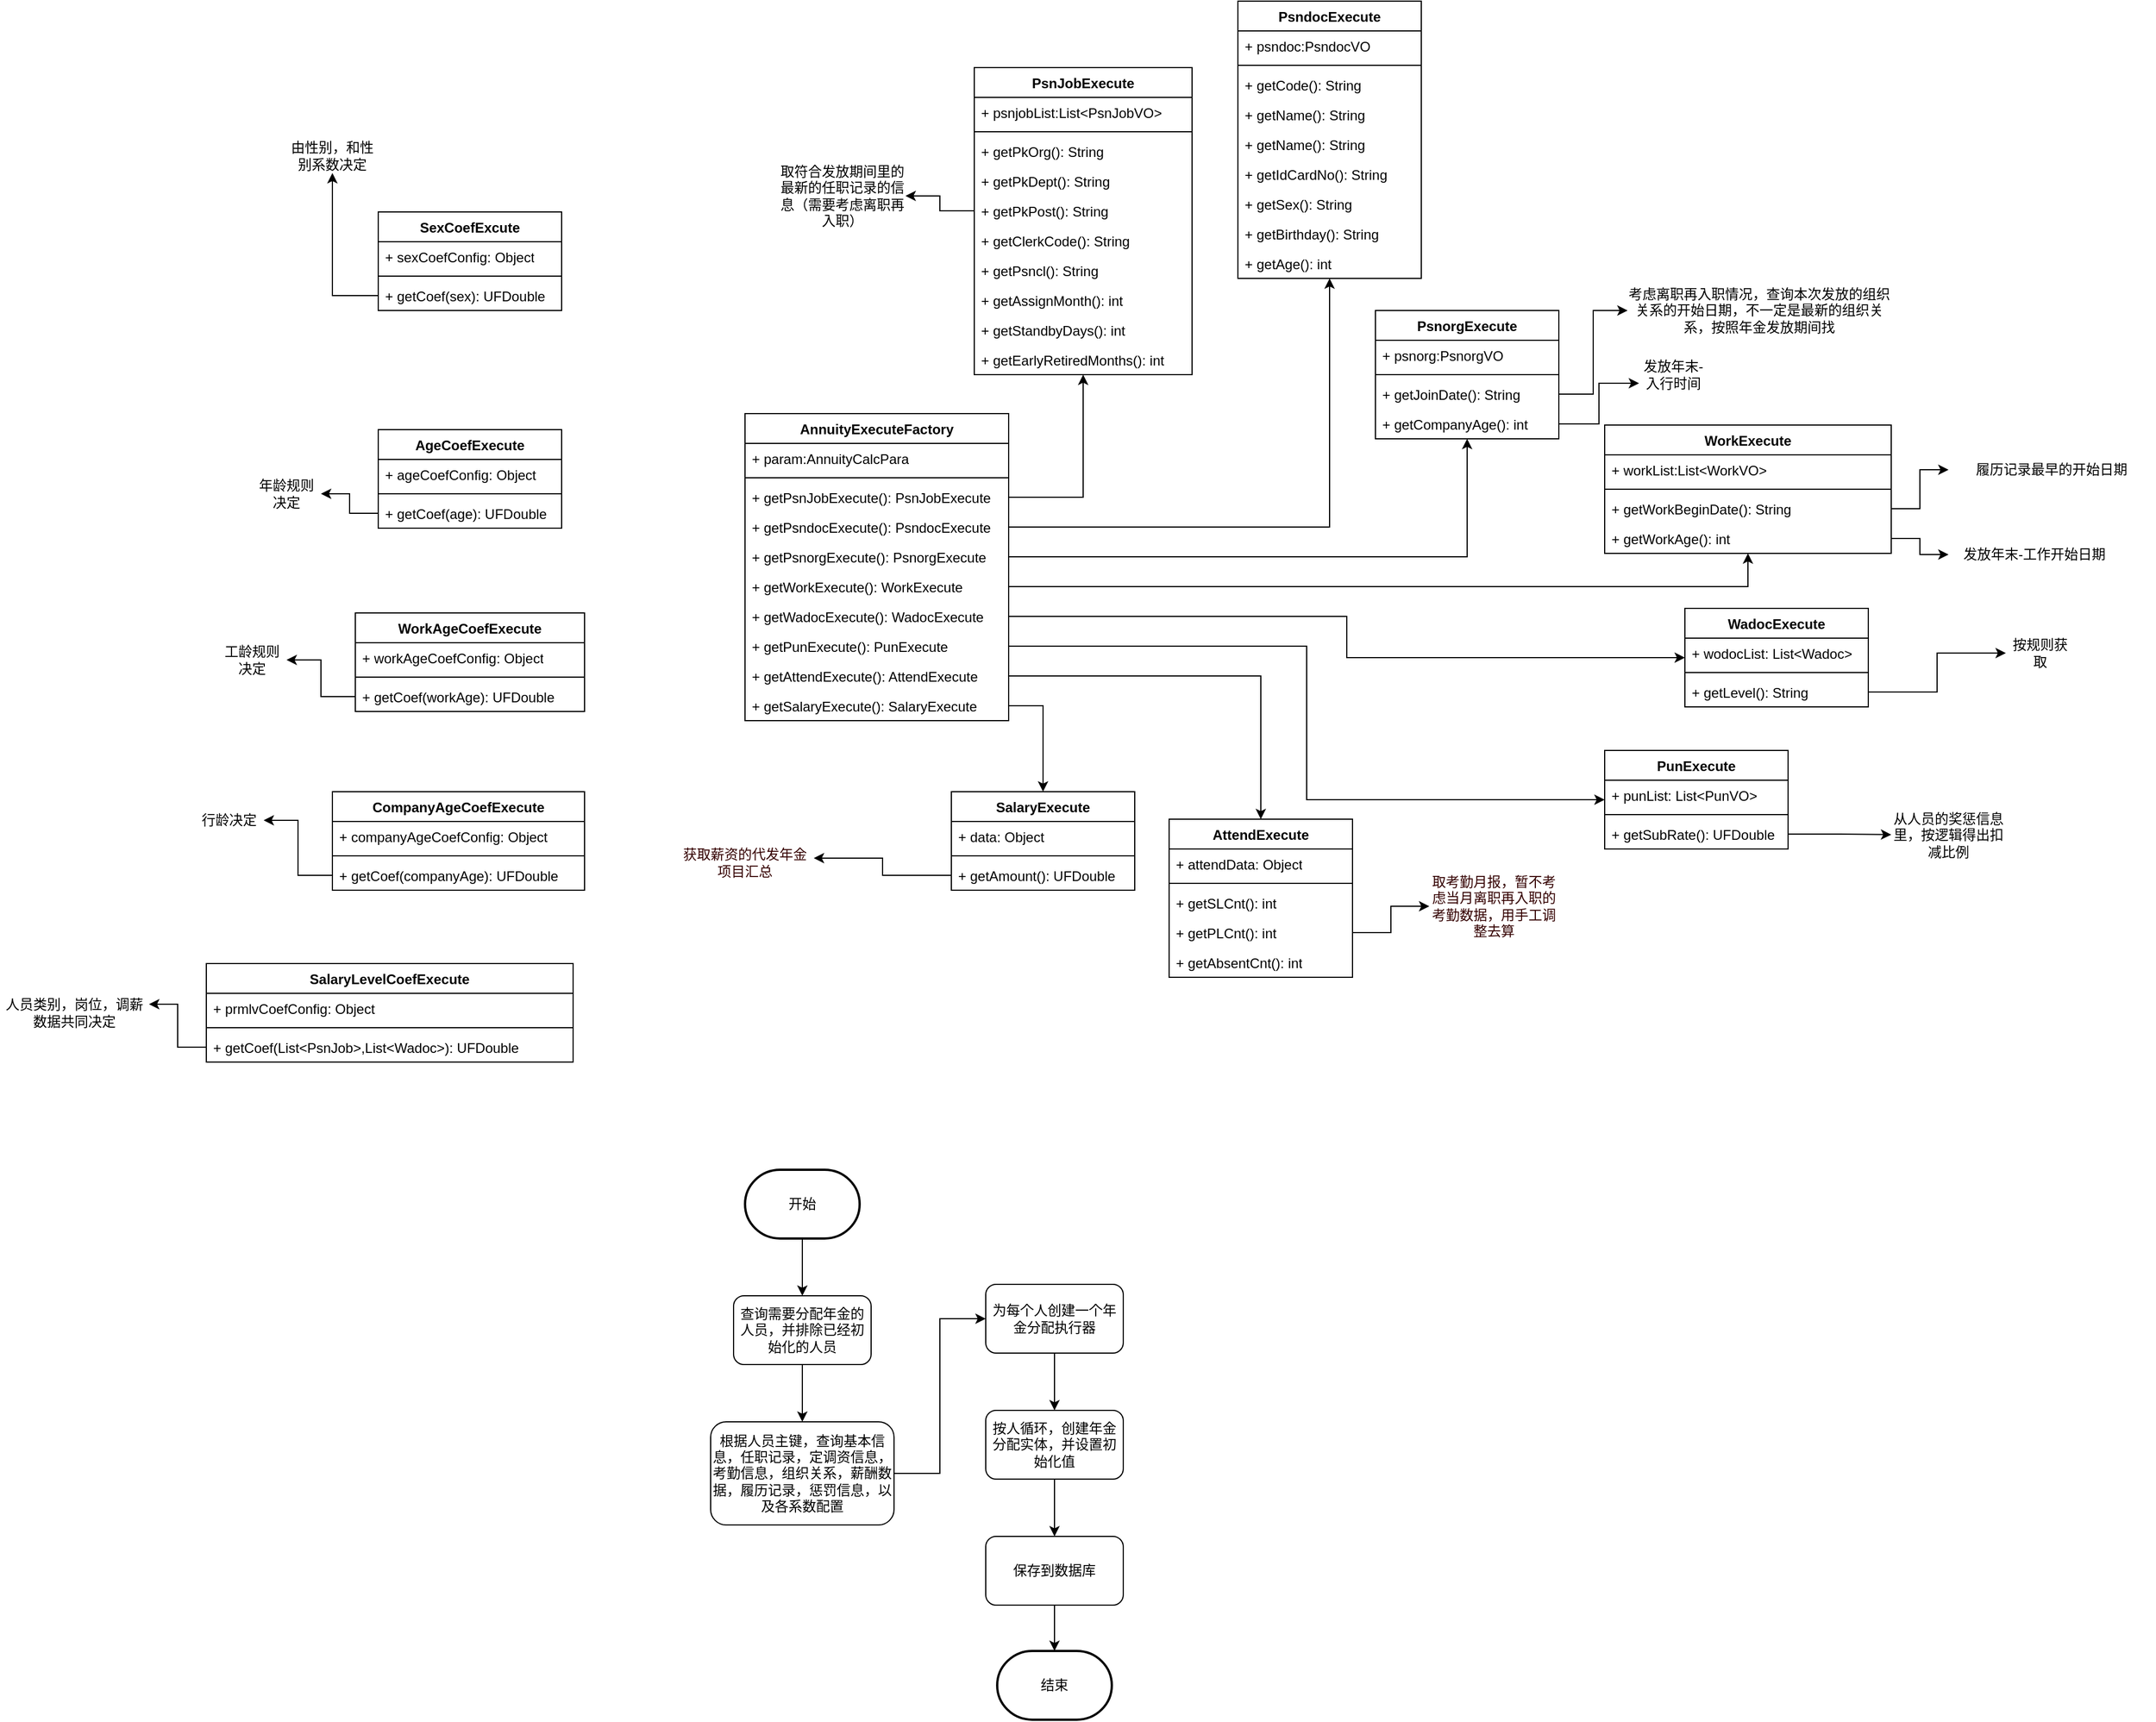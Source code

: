 <mxfile version="22.1.2" type="github">
  <diagram name="第 1 页" id="dCYtBuNzk-9CIT-Hvorw">
    <mxGraphModel dx="1835" dy="1858" grid="1" gridSize="10" guides="1" tooltips="1" connect="1" arrows="1" fold="1" page="1" pageScale="1" pageWidth="827" pageHeight="1169" math="0" shadow="0">
      <root>
        <mxCell id="0" />
        <mxCell id="1" parent="0" />
        <mxCell id="_85iQQ4SlLkRLPU1Ouhg-1" value="AnnuityExecuteFactory" style="swimlane;fontStyle=1;align=center;verticalAlign=top;childLayout=stackLayout;horizontal=1;startSize=26;horizontalStack=0;resizeParent=1;resizeParentMax=0;resizeLast=0;collapsible=1;marginBottom=0;whiteSpace=wrap;html=1;" parent="1" vertex="1">
          <mxGeometry x="60" y="-210" width="230" height="268" as="geometry" />
        </mxCell>
        <mxCell id="_85iQQ4SlLkRLPU1Ouhg-2" value="+ param:AnnuityCalcPara" style="text;strokeColor=none;fillColor=none;align=left;verticalAlign=top;spacingLeft=4;spacingRight=4;overflow=hidden;rotatable=0;points=[[0,0.5],[1,0.5]];portConstraint=eastwest;whiteSpace=wrap;html=1;" parent="_85iQQ4SlLkRLPU1Ouhg-1" vertex="1">
          <mxGeometry y="26" width="230" height="26" as="geometry" />
        </mxCell>
        <mxCell id="_85iQQ4SlLkRLPU1Ouhg-3" value="" style="line;strokeWidth=1;fillColor=none;align=left;verticalAlign=middle;spacingTop=-1;spacingLeft=3;spacingRight=3;rotatable=0;labelPosition=right;points=[];portConstraint=eastwest;strokeColor=inherit;" parent="_85iQQ4SlLkRLPU1Ouhg-1" vertex="1">
          <mxGeometry y="52" width="230" height="8" as="geometry" />
        </mxCell>
        <mxCell id="_85iQQ4SlLkRLPU1Ouhg-4" value="+ getPsnJobExecute(): PsnJobExecute" style="text;strokeColor=none;fillColor=none;align=left;verticalAlign=top;spacingLeft=4;spacingRight=4;overflow=hidden;rotatable=0;points=[[0,0.5],[1,0.5]];portConstraint=eastwest;whiteSpace=wrap;html=1;" parent="_85iQQ4SlLkRLPU1Ouhg-1" vertex="1">
          <mxGeometry y="60" width="230" height="26" as="geometry" />
        </mxCell>
        <mxCell id="_85iQQ4SlLkRLPU1Ouhg-55" value="+ getPsndocExecute(): PsndocExecute" style="text;strokeColor=none;fillColor=none;align=left;verticalAlign=top;spacingLeft=4;spacingRight=4;overflow=hidden;rotatable=0;points=[[0,0.5],[1,0.5]];portConstraint=eastwest;whiteSpace=wrap;html=1;" parent="_85iQQ4SlLkRLPU1Ouhg-1" vertex="1">
          <mxGeometry y="86" width="230" height="26" as="geometry" />
        </mxCell>
        <mxCell id="_85iQQ4SlLkRLPU1Ouhg-56" value="+ getPsnorgExecute(): PsnorgExecute" style="text;strokeColor=none;fillColor=none;align=left;verticalAlign=top;spacingLeft=4;spacingRight=4;overflow=hidden;rotatable=0;points=[[0,0.5],[1,0.5]];portConstraint=eastwest;whiteSpace=wrap;html=1;" parent="_85iQQ4SlLkRLPU1Ouhg-1" vertex="1">
          <mxGeometry y="112" width="230" height="26" as="geometry" />
        </mxCell>
        <mxCell id="_85iQQ4SlLkRLPU1Ouhg-57" value="+ getWorkExecute(): WorkExecute" style="text;strokeColor=none;fillColor=none;align=left;verticalAlign=top;spacingLeft=4;spacingRight=4;overflow=hidden;rotatable=0;points=[[0,0.5],[1,0.5]];portConstraint=eastwest;whiteSpace=wrap;html=1;" parent="_85iQQ4SlLkRLPU1Ouhg-1" vertex="1">
          <mxGeometry y="138" width="230" height="26" as="geometry" />
        </mxCell>
        <mxCell id="_85iQQ4SlLkRLPU1Ouhg-58" value="+ getWadocExecute(): WadocExecute" style="text;strokeColor=none;fillColor=none;align=left;verticalAlign=top;spacingLeft=4;spacingRight=4;overflow=hidden;rotatable=0;points=[[0,0.5],[1,0.5]];portConstraint=eastwest;whiteSpace=wrap;html=1;" parent="_85iQQ4SlLkRLPU1Ouhg-1" vertex="1">
          <mxGeometry y="164" width="230" height="26" as="geometry" />
        </mxCell>
        <mxCell id="_85iQQ4SlLkRLPU1Ouhg-59" value="+ getPunExecute(): PunExecute" style="text;strokeColor=none;fillColor=none;align=left;verticalAlign=top;spacingLeft=4;spacingRight=4;overflow=hidden;rotatable=0;points=[[0,0.5],[1,0.5]];portConstraint=eastwest;whiteSpace=wrap;html=1;" parent="_85iQQ4SlLkRLPU1Ouhg-1" vertex="1">
          <mxGeometry y="190" width="230" height="26" as="geometry" />
        </mxCell>
        <mxCell id="_85iQQ4SlLkRLPU1Ouhg-60" value="+ getAttendExecute(): AttendExecute" style="text;strokeColor=none;fillColor=none;align=left;verticalAlign=top;spacingLeft=4;spacingRight=4;overflow=hidden;rotatable=0;points=[[0,0.5],[1,0.5]];portConstraint=eastwest;whiteSpace=wrap;html=1;" parent="_85iQQ4SlLkRLPU1Ouhg-1" vertex="1">
          <mxGeometry y="216" width="230" height="26" as="geometry" />
        </mxCell>
        <mxCell id="_85iQQ4SlLkRLPU1Ouhg-61" value="+ getSalaryExecute(): SalaryExecute" style="text;strokeColor=none;fillColor=none;align=left;verticalAlign=top;spacingLeft=4;spacingRight=4;overflow=hidden;rotatable=0;points=[[0,0.5],[1,0.5]];portConstraint=eastwest;whiteSpace=wrap;html=1;" parent="_85iQQ4SlLkRLPU1Ouhg-1" vertex="1">
          <mxGeometry y="242" width="230" height="26" as="geometry" />
        </mxCell>
        <mxCell id="_85iQQ4SlLkRLPU1Ouhg-5" value="PsnJobExecute" style="swimlane;fontStyle=1;align=center;verticalAlign=top;childLayout=stackLayout;horizontal=1;startSize=26;horizontalStack=0;resizeParent=1;resizeParentMax=0;resizeLast=0;collapsible=1;marginBottom=0;whiteSpace=wrap;html=1;" parent="1" vertex="1">
          <mxGeometry x="260" y="-512" width="190" height="268" as="geometry" />
        </mxCell>
        <mxCell id="_85iQQ4SlLkRLPU1Ouhg-6" value="+ psnjobList:List&amp;lt;PsnJobVO&amp;gt;" style="text;strokeColor=none;fillColor=none;align=left;verticalAlign=top;spacingLeft=4;spacingRight=4;overflow=hidden;rotatable=0;points=[[0,0.5],[1,0.5]];portConstraint=eastwest;whiteSpace=wrap;html=1;" parent="_85iQQ4SlLkRLPU1Ouhg-5" vertex="1">
          <mxGeometry y="26" width="190" height="26" as="geometry" />
        </mxCell>
        <mxCell id="_85iQQ4SlLkRLPU1Ouhg-7" value="" style="line;strokeWidth=1;fillColor=none;align=left;verticalAlign=middle;spacingTop=-1;spacingLeft=3;spacingRight=3;rotatable=0;labelPosition=right;points=[];portConstraint=eastwest;strokeColor=inherit;" parent="_85iQQ4SlLkRLPU1Ouhg-5" vertex="1">
          <mxGeometry y="52" width="190" height="8" as="geometry" />
        </mxCell>
        <mxCell id="_85iQQ4SlLkRLPU1Ouhg-8" value="+ getPkOrg(): String" style="text;strokeColor=none;fillColor=none;align=left;verticalAlign=top;spacingLeft=4;spacingRight=4;overflow=hidden;rotatable=0;points=[[0,0.5],[1,0.5]];portConstraint=eastwest;whiteSpace=wrap;html=1;" parent="_85iQQ4SlLkRLPU1Ouhg-5" vertex="1">
          <mxGeometry y="60" width="190" height="26" as="geometry" />
        </mxCell>
        <mxCell id="_85iQQ4SlLkRLPU1Ouhg-11" value="+ getPkDept(): String" style="text;strokeColor=none;fillColor=none;align=left;verticalAlign=top;spacingLeft=4;spacingRight=4;overflow=hidden;rotatable=0;points=[[0,0.5],[1,0.5]];portConstraint=eastwest;whiteSpace=wrap;html=1;" parent="_85iQQ4SlLkRLPU1Ouhg-5" vertex="1">
          <mxGeometry y="86" width="190" height="26" as="geometry" />
        </mxCell>
        <mxCell id="_85iQQ4SlLkRLPU1Ouhg-12" value="+ getPkPost(): String" style="text;strokeColor=none;fillColor=none;align=left;verticalAlign=top;spacingLeft=4;spacingRight=4;overflow=hidden;rotatable=0;points=[[0,0.5],[1,0.5]];portConstraint=eastwest;whiteSpace=wrap;html=1;" parent="_85iQQ4SlLkRLPU1Ouhg-5" vertex="1">
          <mxGeometry y="112" width="190" height="26" as="geometry" />
        </mxCell>
        <mxCell id="_85iQQ4SlLkRLPU1Ouhg-13" value="+ getClerkCode(): String" style="text;strokeColor=none;fillColor=none;align=left;verticalAlign=top;spacingLeft=4;spacingRight=4;overflow=hidden;rotatable=0;points=[[0,0.5],[1,0.5]];portConstraint=eastwest;whiteSpace=wrap;html=1;" parent="_85iQQ4SlLkRLPU1Ouhg-5" vertex="1">
          <mxGeometry y="138" width="190" height="26" as="geometry" />
        </mxCell>
        <mxCell id="_85iQQ4SlLkRLPU1Ouhg-22" value="+ getPsncl(): String" style="text;strokeColor=none;fillColor=none;align=left;verticalAlign=top;spacingLeft=4;spacingRight=4;overflow=hidden;rotatable=0;points=[[0,0.5],[1,0.5]];portConstraint=eastwest;whiteSpace=wrap;html=1;" parent="_85iQQ4SlLkRLPU1Ouhg-5" vertex="1">
          <mxGeometry y="164" width="190" height="26" as="geometry" />
        </mxCell>
        <mxCell id="_85iQQ4SlLkRLPU1Ouhg-40" value="+ getAssignMonth(): int" style="text;strokeColor=none;fillColor=none;align=left;verticalAlign=top;spacingLeft=4;spacingRight=4;overflow=hidden;rotatable=0;points=[[0,0.5],[1,0.5]];portConstraint=eastwest;whiteSpace=wrap;html=1;" parent="_85iQQ4SlLkRLPU1Ouhg-5" vertex="1">
          <mxGeometry y="190" width="190" height="26" as="geometry" />
        </mxCell>
        <mxCell id="_85iQQ4SlLkRLPU1Ouhg-142" value="+ getStandbyDays(): int" style="text;strokeColor=none;fillColor=none;align=left;verticalAlign=top;spacingLeft=4;spacingRight=4;overflow=hidden;rotatable=0;points=[[0,0.5],[1,0.5]];portConstraint=eastwest;whiteSpace=wrap;html=1;" parent="_85iQQ4SlLkRLPU1Ouhg-5" vertex="1">
          <mxGeometry y="216" width="190" height="26" as="geometry" />
        </mxCell>
        <mxCell id="_85iQQ4SlLkRLPU1Ouhg-153" value="+ getEarlyRetiredMonths(): int" style="text;strokeColor=none;fillColor=none;align=left;verticalAlign=top;spacingLeft=4;spacingRight=4;overflow=hidden;rotatable=0;points=[[0,0.5],[1,0.5]];portConstraint=eastwest;whiteSpace=wrap;html=1;" parent="_85iQQ4SlLkRLPU1Ouhg-5" vertex="1">
          <mxGeometry y="242" width="190" height="26" as="geometry" />
        </mxCell>
        <mxCell id="_85iQQ4SlLkRLPU1Ouhg-15" value="PsndocExecute" style="swimlane;fontStyle=1;align=center;verticalAlign=top;childLayout=stackLayout;horizontal=1;startSize=26;horizontalStack=0;resizeParent=1;resizeParentMax=0;resizeLast=0;collapsible=1;marginBottom=0;whiteSpace=wrap;html=1;" parent="1" vertex="1">
          <mxGeometry x="490" y="-570" width="160" height="242" as="geometry" />
        </mxCell>
        <mxCell id="_85iQQ4SlLkRLPU1Ouhg-16" value="+ psndoc:PsndocVO" style="text;strokeColor=none;fillColor=none;align=left;verticalAlign=top;spacingLeft=4;spacingRight=4;overflow=hidden;rotatable=0;points=[[0,0.5],[1,0.5]];portConstraint=eastwest;whiteSpace=wrap;html=1;" parent="_85iQQ4SlLkRLPU1Ouhg-15" vertex="1">
          <mxGeometry y="26" width="160" height="26" as="geometry" />
        </mxCell>
        <mxCell id="_85iQQ4SlLkRLPU1Ouhg-17" value="" style="line;strokeWidth=1;fillColor=none;align=left;verticalAlign=middle;spacingTop=-1;spacingLeft=3;spacingRight=3;rotatable=0;labelPosition=right;points=[];portConstraint=eastwest;strokeColor=inherit;" parent="_85iQQ4SlLkRLPU1Ouhg-15" vertex="1">
          <mxGeometry y="52" width="160" height="8" as="geometry" />
        </mxCell>
        <mxCell id="_85iQQ4SlLkRLPU1Ouhg-18" value="+ getCode(): String" style="text;strokeColor=none;fillColor=none;align=left;verticalAlign=top;spacingLeft=4;spacingRight=4;overflow=hidden;rotatable=0;points=[[0,0.5],[1,0.5]];portConstraint=eastwest;whiteSpace=wrap;html=1;" parent="_85iQQ4SlLkRLPU1Ouhg-15" vertex="1">
          <mxGeometry y="60" width="160" height="26" as="geometry" />
        </mxCell>
        <mxCell id="_85iQQ4SlLkRLPU1Ouhg-19" value="+ getName(): String" style="text;strokeColor=none;fillColor=none;align=left;verticalAlign=top;spacingLeft=4;spacingRight=4;overflow=hidden;rotatable=0;points=[[0,0.5],[1,0.5]];portConstraint=eastwest;whiteSpace=wrap;html=1;" parent="_85iQQ4SlLkRLPU1Ouhg-15" vertex="1">
          <mxGeometry y="86" width="160" height="26" as="geometry" />
        </mxCell>
        <mxCell id="_85iQQ4SlLkRLPU1Ouhg-20" value="+ getName(): String" style="text;strokeColor=none;fillColor=none;align=left;verticalAlign=top;spacingLeft=4;spacingRight=4;overflow=hidden;rotatable=0;points=[[0,0.5],[1,0.5]];portConstraint=eastwest;whiteSpace=wrap;html=1;" parent="_85iQQ4SlLkRLPU1Ouhg-15" vertex="1">
          <mxGeometry y="112" width="160" height="26" as="geometry" />
        </mxCell>
        <mxCell id="_85iQQ4SlLkRLPU1Ouhg-21" value="+ getIdCardNo(): String" style="text;strokeColor=none;fillColor=none;align=left;verticalAlign=top;spacingLeft=4;spacingRight=4;overflow=hidden;rotatable=0;points=[[0,0.5],[1,0.5]];portConstraint=eastwest;whiteSpace=wrap;html=1;" parent="_85iQQ4SlLkRLPU1Ouhg-15" vertex="1">
          <mxGeometry y="138" width="160" height="26" as="geometry" />
        </mxCell>
        <mxCell id="_85iQQ4SlLkRLPU1Ouhg-23" value="+ getSex(): String" style="text;strokeColor=none;fillColor=none;align=left;verticalAlign=top;spacingLeft=4;spacingRight=4;overflow=hidden;rotatable=0;points=[[0,0.5],[1,0.5]];portConstraint=eastwest;whiteSpace=wrap;html=1;" parent="_85iQQ4SlLkRLPU1Ouhg-15" vertex="1">
          <mxGeometry y="164" width="160" height="26" as="geometry" />
        </mxCell>
        <mxCell id="_85iQQ4SlLkRLPU1Ouhg-24" value="+ getBirthday(): String" style="text;strokeColor=none;fillColor=none;align=left;verticalAlign=top;spacingLeft=4;spacingRight=4;overflow=hidden;rotatable=0;points=[[0,0.5],[1,0.5]];portConstraint=eastwest;whiteSpace=wrap;html=1;" parent="_85iQQ4SlLkRLPU1Ouhg-15" vertex="1">
          <mxGeometry y="190" width="160" height="26" as="geometry" />
        </mxCell>
        <mxCell id="_85iQQ4SlLkRLPU1Ouhg-25" value="+ getAge(): int" style="text;strokeColor=none;fillColor=none;align=left;verticalAlign=top;spacingLeft=4;spacingRight=4;overflow=hidden;rotatable=0;points=[[0,0.5],[1,0.5]];portConstraint=eastwest;whiteSpace=wrap;html=1;" parent="_85iQQ4SlLkRLPU1Ouhg-15" vertex="1">
          <mxGeometry y="216" width="160" height="26" as="geometry" />
        </mxCell>
        <mxCell id="_85iQQ4SlLkRLPU1Ouhg-26" value="WorkExecute" style="swimlane;fontStyle=1;align=center;verticalAlign=top;childLayout=stackLayout;horizontal=1;startSize=26;horizontalStack=0;resizeParent=1;resizeParentMax=0;resizeLast=0;collapsible=1;marginBottom=0;whiteSpace=wrap;html=1;" parent="1" vertex="1">
          <mxGeometry x="810" y="-200" width="250" height="112" as="geometry" />
        </mxCell>
        <mxCell id="_85iQQ4SlLkRLPU1Ouhg-27" value="+ workList:List&amp;lt;WorkVO&amp;gt;" style="text;strokeColor=none;fillColor=none;align=left;verticalAlign=top;spacingLeft=4;spacingRight=4;overflow=hidden;rotatable=0;points=[[0,0.5],[1,0.5]];portConstraint=eastwest;whiteSpace=wrap;html=1;" parent="_85iQQ4SlLkRLPU1Ouhg-26" vertex="1">
          <mxGeometry y="26" width="250" height="26" as="geometry" />
        </mxCell>
        <mxCell id="_85iQQ4SlLkRLPU1Ouhg-28" value="" style="line;strokeWidth=1;fillColor=none;align=left;verticalAlign=middle;spacingTop=-1;spacingLeft=3;spacingRight=3;rotatable=0;labelPosition=right;points=[];portConstraint=eastwest;strokeColor=inherit;" parent="_85iQQ4SlLkRLPU1Ouhg-26" vertex="1">
          <mxGeometry y="52" width="250" height="8" as="geometry" />
        </mxCell>
        <mxCell id="_85iQQ4SlLkRLPU1Ouhg-29" value="+ getWorkBeginDate(): String" style="text;strokeColor=none;fillColor=none;align=left;verticalAlign=top;spacingLeft=4;spacingRight=4;overflow=hidden;rotatable=0;points=[[0,0.5],[1,0.5]];portConstraint=eastwest;whiteSpace=wrap;html=1;" parent="_85iQQ4SlLkRLPU1Ouhg-26" vertex="1">
          <mxGeometry y="60" width="250" height="26" as="geometry" />
        </mxCell>
        <mxCell id="_85iQQ4SlLkRLPU1Ouhg-30" value="+ getWorkAge(): int" style="text;strokeColor=none;fillColor=none;align=left;verticalAlign=top;spacingLeft=4;spacingRight=4;overflow=hidden;rotatable=0;points=[[0,0.5],[1,0.5]];portConstraint=eastwest;whiteSpace=wrap;html=1;" parent="_85iQQ4SlLkRLPU1Ouhg-26" vertex="1">
          <mxGeometry y="86" width="250" height="26" as="geometry" />
        </mxCell>
        <mxCell id="_85iQQ4SlLkRLPU1Ouhg-31" value="PsnorgExecute" style="swimlane;fontStyle=1;align=center;verticalAlign=top;childLayout=stackLayout;horizontal=1;startSize=26;horizontalStack=0;resizeParent=1;resizeParentMax=0;resizeLast=0;collapsible=1;marginBottom=0;whiteSpace=wrap;html=1;" parent="1" vertex="1">
          <mxGeometry x="610" y="-300" width="160" height="112" as="geometry" />
        </mxCell>
        <mxCell id="_85iQQ4SlLkRLPU1Ouhg-32" value="+ psnorg:PsnorgVO" style="text;strokeColor=none;fillColor=none;align=left;verticalAlign=top;spacingLeft=4;spacingRight=4;overflow=hidden;rotatable=0;points=[[0,0.5],[1,0.5]];portConstraint=eastwest;whiteSpace=wrap;html=1;" parent="_85iQQ4SlLkRLPU1Ouhg-31" vertex="1">
          <mxGeometry y="26" width="160" height="26" as="geometry" />
        </mxCell>
        <mxCell id="_85iQQ4SlLkRLPU1Ouhg-33" value="" style="line;strokeWidth=1;fillColor=none;align=left;verticalAlign=middle;spacingTop=-1;spacingLeft=3;spacingRight=3;rotatable=0;labelPosition=right;points=[];portConstraint=eastwest;strokeColor=inherit;" parent="_85iQQ4SlLkRLPU1Ouhg-31" vertex="1">
          <mxGeometry y="52" width="160" height="8" as="geometry" />
        </mxCell>
        <mxCell id="_85iQQ4SlLkRLPU1Ouhg-34" value="+ getJoinDate(): String" style="text;strokeColor=none;fillColor=none;align=left;verticalAlign=top;spacingLeft=4;spacingRight=4;overflow=hidden;rotatable=0;points=[[0,0.5],[1,0.5]];portConstraint=eastwest;whiteSpace=wrap;html=1;" parent="_85iQQ4SlLkRLPU1Ouhg-31" vertex="1">
          <mxGeometry y="60" width="160" height="26" as="geometry" />
        </mxCell>
        <mxCell id="_85iQQ4SlLkRLPU1Ouhg-35" value="+ getCompanyAge(): int" style="text;strokeColor=none;fillColor=none;align=left;verticalAlign=top;spacingLeft=4;spacingRight=4;overflow=hidden;rotatable=0;points=[[0,0.5],[1,0.5]];portConstraint=eastwest;whiteSpace=wrap;html=1;" parent="_85iQQ4SlLkRLPU1Ouhg-31" vertex="1">
          <mxGeometry y="86" width="160" height="26" as="geometry" />
        </mxCell>
        <mxCell id="_85iQQ4SlLkRLPU1Ouhg-36" value="WadocExecute" style="swimlane;fontStyle=1;align=center;verticalAlign=top;childLayout=stackLayout;horizontal=1;startSize=26;horizontalStack=0;resizeParent=1;resizeParentMax=0;resizeLast=0;collapsible=1;marginBottom=0;whiteSpace=wrap;html=1;" parent="1" vertex="1">
          <mxGeometry x="880" y="-40" width="160" height="86" as="geometry" />
        </mxCell>
        <mxCell id="_85iQQ4SlLkRLPU1Ouhg-37" value="+ wodocList: List&amp;lt;Wadoc&amp;gt;" style="text;strokeColor=none;fillColor=none;align=left;verticalAlign=top;spacingLeft=4;spacingRight=4;overflow=hidden;rotatable=0;points=[[0,0.5],[1,0.5]];portConstraint=eastwest;whiteSpace=wrap;html=1;" parent="_85iQQ4SlLkRLPU1Ouhg-36" vertex="1">
          <mxGeometry y="26" width="160" height="26" as="geometry" />
        </mxCell>
        <mxCell id="_85iQQ4SlLkRLPU1Ouhg-38" value="" style="line;strokeWidth=1;fillColor=none;align=left;verticalAlign=middle;spacingTop=-1;spacingLeft=3;spacingRight=3;rotatable=0;labelPosition=right;points=[];portConstraint=eastwest;strokeColor=inherit;" parent="_85iQQ4SlLkRLPU1Ouhg-36" vertex="1">
          <mxGeometry y="52" width="160" height="8" as="geometry" />
        </mxCell>
        <mxCell id="_85iQQ4SlLkRLPU1Ouhg-39" value="+ getLevel(): String" style="text;strokeColor=none;fillColor=none;align=left;verticalAlign=top;spacingLeft=4;spacingRight=4;overflow=hidden;rotatable=0;points=[[0,0.5],[1,0.5]];portConstraint=eastwest;whiteSpace=wrap;html=1;" parent="_85iQQ4SlLkRLPU1Ouhg-36" vertex="1">
          <mxGeometry y="60" width="160" height="26" as="geometry" />
        </mxCell>
        <mxCell id="_85iQQ4SlLkRLPU1Ouhg-41" value="PunExecute" style="swimlane;fontStyle=1;align=center;verticalAlign=top;childLayout=stackLayout;horizontal=1;startSize=26;horizontalStack=0;resizeParent=1;resizeParentMax=0;resizeLast=0;collapsible=1;marginBottom=0;whiteSpace=wrap;html=1;" parent="1" vertex="1">
          <mxGeometry x="810" y="84" width="160" height="86" as="geometry" />
        </mxCell>
        <mxCell id="_85iQQ4SlLkRLPU1Ouhg-42" value="+ punList: List&amp;lt;PunVO&amp;gt;" style="text;strokeColor=none;fillColor=none;align=left;verticalAlign=top;spacingLeft=4;spacingRight=4;overflow=hidden;rotatable=0;points=[[0,0.5],[1,0.5]];portConstraint=eastwest;whiteSpace=wrap;html=1;" parent="_85iQQ4SlLkRLPU1Ouhg-41" vertex="1">
          <mxGeometry y="26" width="160" height="26" as="geometry" />
        </mxCell>
        <mxCell id="_85iQQ4SlLkRLPU1Ouhg-43" value="" style="line;strokeWidth=1;fillColor=none;align=left;verticalAlign=middle;spacingTop=-1;spacingLeft=3;spacingRight=3;rotatable=0;labelPosition=right;points=[];portConstraint=eastwest;strokeColor=inherit;" parent="_85iQQ4SlLkRLPU1Ouhg-41" vertex="1">
          <mxGeometry y="52" width="160" height="8" as="geometry" />
        </mxCell>
        <mxCell id="_85iQQ4SlLkRLPU1Ouhg-44" value="+ getSubRate(): UFDouble" style="text;strokeColor=none;fillColor=none;align=left;verticalAlign=top;spacingLeft=4;spacingRight=4;overflow=hidden;rotatable=0;points=[[0,0.5],[1,0.5]];portConstraint=eastwest;whiteSpace=wrap;html=1;" parent="_85iQQ4SlLkRLPU1Ouhg-41" vertex="1">
          <mxGeometry y="60" width="160" height="26" as="geometry" />
        </mxCell>
        <mxCell id="_85iQQ4SlLkRLPU1Ouhg-45" value="AttendExecute" style="swimlane;fontStyle=1;align=center;verticalAlign=top;childLayout=stackLayout;horizontal=1;startSize=26;horizontalStack=0;resizeParent=1;resizeParentMax=0;resizeLast=0;collapsible=1;marginBottom=0;whiteSpace=wrap;html=1;" parent="1" vertex="1">
          <mxGeometry x="430" y="144" width="160" height="138" as="geometry" />
        </mxCell>
        <mxCell id="_85iQQ4SlLkRLPU1Ouhg-46" value="+ attendData: Object" style="text;strokeColor=none;fillColor=none;align=left;verticalAlign=top;spacingLeft=4;spacingRight=4;overflow=hidden;rotatable=0;points=[[0,0.5],[1,0.5]];portConstraint=eastwest;whiteSpace=wrap;html=1;" parent="_85iQQ4SlLkRLPU1Ouhg-45" vertex="1">
          <mxGeometry y="26" width="160" height="26" as="geometry" />
        </mxCell>
        <mxCell id="_85iQQ4SlLkRLPU1Ouhg-47" value="" style="line;strokeWidth=1;fillColor=none;align=left;verticalAlign=middle;spacingTop=-1;spacingLeft=3;spacingRight=3;rotatable=0;labelPosition=right;points=[];portConstraint=eastwest;strokeColor=inherit;" parent="_85iQQ4SlLkRLPU1Ouhg-45" vertex="1">
          <mxGeometry y="52" width="160" height="8" as="geometry" />
        </mxCell>
        <mxCell id="_85iQQ4SlLkRLPU1Ouhg-48" value="+ getSLCnt(): int" style="text;strokeColor=none;fillColor=none;align=left;verticalAlign=top;spacingLeft=4;spacingRight=4;overflow=hidden;rotatable=0;points=[[0,0.5],[1,0.5]];portConstraint=eastwest;whiteSpace=wrap;html=1;" parent="_85iQQ4SlLkRLPU1Ouhg-45" vertex="1">
          <mxGeometry y="60" width="160" height="26" as="geometry" />
        </mxCell>
        <mxCell id="_85iQQ4SlLkRLPU1Ouhg-49" value="+ getPLCnt(): int" style="text;strokeColor=none;fillColor=none;align=left;verticalAlign=top;spacingLeft=4;spacingRight=4;overflow=hidden;rotatable=0;points=[[0,0.5],[1,0.5]];portConstraint=eastwest;whiteSpace=wrap;html=1;" parent="_85iQQ4SlLkRLPU1Ouhg-45" vertex="1">
          <mxGeometry y="86" width="160" height="26" as="geometry" />
        </mxCell>
        <mxCell id="_85iQQ4SlLkRLPU1Ouhg-50" value="+ getAbsentCnt(): int" style="text;strokeColor=none;fillColor=none;align=left;verticalAlign=top;spacingLeft=4;spacingRight=4;overflow=hidden;rotatable=0;points=[[0,0.5],[1,0.5]];portConstraint=eastwest;whiteSpace=wrap;html=1;" parent="_85iQQ4SlLkRLPU1Ouhg-45" vertex="1">
          <mxGeometry y="112" width="160" height="26" as="geometry" />
        </mxCell>
        <mxCell id="_85iQQ4SlLkRLPU1Ouhg-51" value="SalaryExecute" style="swimlane;fontStyle=1;align=center;verticalAlign=top;childLayout=stackLayout;horizontal=1;startSize=26;horizontalStack=0;resizeParent=1;resizeParentMax=0;resizeLast=0;collapsible=1;marginBottom=0;whiteSpace=wrap;html=1;" parent="1" vertex="1">
          <mxGeometry x="240" y="120" width="160" height="86" as="geometry" />
        </mxCell>
        <mxCell id="_85iQQ4SlLkRLPU1Ouhg-52" value="+ data: Object" style="text;strokeColor=none;fillColor=none;align=left;verticalAlign=top;spacingLeft=4;spacingRight=4;overflow=hidden;rotatable=0;points=[[0,0.5],[1,0.5]];portConstraint=eastwest;whiteSpace=wrap;html=1;" parent="_85iQQ4SlLkRLPU1Ouhg-51" vertex="1">
          <mxGeometry y="26" width="160" height="26" as="geometry" />
        </mxCell>
        <mxCell id="_85iQQ4SlLkRLPU1Ouhg-53" value="" style="line;strokeWidth=1;fillColor=none;align=left;verticalAlign=middle;spacingTop=-1;spacingLeft=3;spacingRight=3;rotatable=0;labelPosition=right;points=[];portConstraint=eastwest;strokeColor=inherit;" parent="_85iQQ4SlLkRLPU1Ouhg-51" vertex="1">
          <mxGeometry y="52" width="160" height="8" as="geometry" />
        </mxCell>
        <mxCell id="_85iQQ4SlLkRLPU1Ouhg-54" value="+ getAmount(): UFDouble" style="text;strokeColor=none;fillColor=none;align=left;verticalAlign=top;spacingLeft=4;spacingRight=4;overflow=hidden;rotatable=0;points=[[0,0.5],[1,0.5]];portConstraint=eastwest;whiteSpace=wrap;html=1;" parent="_85iQQ4SlLkRLPU1Ouhg-51" vertex="1">
          <mxGeometry y="60" width="160" height="26" as="geometry" />
        </mxCell>
        <mxCell id="_85iQQ4SlLkRLPU1Ouhg-62" style="edgeStyle=orthogonalEdgeStyle;rounded=0;orthogonalLoop=1;jettySize=auto;html=1;exitX=1;exitY=0.5;exitDx=0;exitDy=0;" parent="1" source="_85iQQ4SlLkRLPU1Ouhg-4" target="_85iQQ4SlLkRLPU1Ouhg-5" edge="1">
          <mxGeometry relative="1" as="geometry" />
        </mxCell>
        <mxCell id="_85iQQ4SlLkRLPU1Ouhg-65" style="edgeStyle=orthogonalEdgeStyle;rounded=0;orthogonalLoop=1;jettySize=auto;html=1;exitX=1;exitY=0.5;exitDx=0;exitDy=0;" parent="1" source="_85iQQ4SlLkRLPU1Ouhg-55" target="_85iQQ4SlLkRLPU1Ouhg-15" edge="1">
          <mxGeometry relative="1" as="geometry" />
        </mxCell>
        <mxCell id="_85iQQ4SlLkRLPU1Ouhg-66" style="edgeStyle=orthogonalEdgeStyle;rounded=0;orthogonalLoop=1;jettySize=auto;html=1;exitX=1;exitY=0.5;exitDx=0;exitDy=0;" parent="1" source="_85iQQ4SlLkRLPU1Ouhg-56" target="_85iQQ4SlLkRLPU1Ouhg-31" edge="1">
          <mxGeometry relative="1" as="geometry" />
        </mxCell>
        <mxCell id="_85iQQ4SlLkRLPU1Ouhg-69" style="edgeStyle=orthogonalEdgeStyle;rounded=0;orthogonalLoop=1;jettySize=auto;html=1;exitX=1;exitY=0.5;exitDx=0;exitDy=0;" parent="1" source="_85iQQ4SlLkRLPU1Ouhg-57" target="_85iQQ4SlLkRLPU1Ouhg-26" edge="1">
          <mxGeometry relative="1" as="geometry" />
        </mxCell>
        <mxCell id="_85iQQ4SlLkRLPU1Ouhg-70" style="edgeStyle=orthogonalEdgeStyle;rounded=0;orthogonalLoop=1;jettySize=auto;html=1;exitX=1;exitY=0.5;exitDx=0;exitDy=0;" parent="1" source="_85iQQ4SlLkRLPU1Ouhg-58" target="_85iQQ4SlLkRLPU1Ouhg-36" edge="1">
          <mxGeometry relative="1" as="geometry" />
        </mxCell>
        <mxCell id="_85iQQ4SlLkRLPU1Ouhg-71" style="edgeStyle=orthogonalEdgeStyle;rounded=0;orthogonalLoop=1;jettySize=auto;html=1;exitX=1;exitY=0.5;exitDx=0;exitDy=0;entryX=0;entryY=0.5;entryDx=0;entryDy=0;" parent="1" source="_85iQQ4SlLkRLPU1Ouhg-59" target="_85iQQ4SlLkRLPU1Ouhg-41" edge="1">
          <mxGeometry relative="1" as="geometry" />
        </mxCell>
        <mxCell id="_85iQQ4SlLkRLPU1Ouhg-72" style="edgeStyle=orthogonalEdgeStyle;rounded=0;orthogonalLoop=1;jettySize=auto;html=1;exitX=1;exitY=0.5;exitDx=0;exitDy=0;" parent="1" source="_85iQQ4SlLkRLPU1Ouhg-60" target="_85iQQ4SlLkRLPU1Ouhg-45" edge="1">
          <mxGeometry relative="1" as="geometry" />
        </mxCell>
        <mxCell id="_85iQQ4SlLkRLPU1Ouhg-73" style="edgeStyle=orthogonalEdgeStyle;rounded=0;orthogonalLoop=1;jettySize=auto;html=1;exitX=1;exitY=0.5;exitDx=0;exitDy=0;" parent="1" source="_85iQQ4SlLkRLPU1Ouhg-61" target="_85iQQ4SlLkRLPU1Ouhg-51" edge="1">
          <mxGeometry relative="1" as="geometry" />
        </mxCell>
        <mxCell id="_85iQQ4SlLkRLPU1Ouhg-76" style="edgeStyle=orthogonalEdgeStyle;rounded=0;orthogonalLoop=1;jettySize=auto;html=1;exitX=0.5;exitY=1;exitDx=0;exitDy=0;exitPerimeter=0;entryX=0.5;entryY=0;entryDx=0;entryDy=0;" parent="1" source="_85iQQ4SlLkRLPU1Ouhg-74" target="_85iQQ4SlLkRLPU1Ouhg-75" edge="1">
          <mxGeometry relative="1" as="geometry" />
        </mxCell>
        <mxCell id="_85iQQ4SlLkRLPU1Ouhg-74" value="开始" style="strokeWidth=2;html=1;shape=mxgraph.flowchart.terminator;whiteSpace=wrap;" parent="1" vertex="1">
          <mxGeometry x="60" y="450" width="100" height="60" as="geometry" />
        </mxCell>
        <mxCell id="_85iQQ4SlLkRLPU1Ouhg-78" style="edgeStyle=orthogonalEdgeStyle;rounded=0;orthogonalLoop=1;jettySize=auto;html=1;exitX=0.5;exitY=1;exitDx=0;exitDy=0;" parent="1" source="_85iQQ4SlLkRLPU1Ouhg-75" target="_85iQQ4SlLkRLPU1Ouhg-77" edge="1">
          <mxGeometry relative="1" as="geometry" />
        </mxCell>
        <mxCell id="_85iQQ4SlLkRLPU1Ouhg-75" value="查询需要分配年金的人员，并排除已经初始化的人员" style="rounded=1;whiteSpace=wrap;html=1;" parent="1" vertex="1">
          <mxGeometry x="50" y="560" width="120" height="60" as="geometry" />
        </mxCell>
        <mxCell id="_85iQQ4SlLkRLPU1Ouhg-100" style="edgeStyle=orthogonalEdgeStyle;rounded=0;orthogonalLoop=1;jettySize=auto;html=1;exitX=1;exitY=0.5;exitDx=0;exitDy=0;entryX=0;entryY=0.5;entryDx=0;entryDy=0;" parent="1" source="_85iQQ4SlLkRLPU1Ouhg-77" target="_85iQQ4SlLkRLPU1Ouhg-99" edge="1">
          <mxGeometry relative="1" as="geometry" />
        </mxCell>
        <mxCell id="_85iQQ4SlLkRLPU1Ouhg-77" value="根据人员主键，查询基本信息，任职记录，定调资信息，考勤信息，组织关系，薪酬数据，履历记录，惩罚信息，以及各系数配置" style="rounded=1;whiteSpace=wrap;html=1;" parent="1" vertex="1">
          <mxGeometry x="30" y="670" width="160" height="90" as="geometry" />
        </mxCell>
        <mxCell id="_85iQQ4SlLkRLPU1Ouhg-79" value="履历记录最早的开始日期" style="text;html=1;strokeColor=none;fillColor=none;align=center;verticalAlign=middle;whiteSpace=wrap;rounded=0;" parent="1" vertex="1">
          <mxGeometry x="1110" y="-171" width="180" height="20" as="geometry" />
        </mxCell>
        <mxCell id="_85iQQ4SlLkRLPU1Ouhg-80" style="edgeStyle=orthogonalEdgeStyle;rounded=0;orthogonalLoop=1;jettySize=auto;html=1;exitX=1;exitY=0.5;exitDx=0;exitDy=0;entryX=0;entryY=0.5;entryDx=0;entryDy=0;" parent="1" source="_85iQQ4SlLkRLPU1Ouhg-29" target="_85iQQ4SlLkRLPU1Ouhg-79" edge="1">
          <mxGeometry relative="1" as="geometry" />
        </mxCell>
        <mxCell id="_85iQQ4SlLkRLPU1Ouhg-81" value="发放年末-工作开始日期" style="text;html=1;strokeColor=none;fillColor=none;align=center;verticalAlign=middle;whiteSpace=wrap;rounded=0;" parent="1" vertex="1">
          <mxGeometry x="1110" y="-102" width="150" height="30" as="geometry" />
        </mxCell>
        <mxCell id="_85iQQ4SlLkRLPU1Ouhg-82" style="edgeStyle=orthogonalEdgeStyle;rounded=0;orthogonalLoop=1;jettySize=auto;html=1;exitX=1;exitY=0.5;exitDx=0;exitDy=0;entryX=0;entryY=0.5;entryDx=0;entryDy=0;" parent="1" source="_85iQQ4SlLkRLPU1Ouhg-30" target="_85iQQ4SlLkRLPU1Ouhg-81" edge="1">
          <mxGeometry relative="1" as="geometry" />
        </mxCell>
        <mxCell id="_85iQQ4SlLkRLPU1Ouhg-83" value="考虑离职再入职情况，查询本次发放的组织关系的开始日期，不一定是最新的组织关系，按照年金发放期间找" style="text;html=1;strokeColor=none;fillColor=none;align=center;verticalAlign=middle;whiteSpace=wrap;rounded=0;" parent="1" vertex="1">
          <mxGeometry x="830" y="-320" width="230" height="40" as="geometry" />
        </mxCell>
        <mxCell id="_85iQQ4SlLkRLPU1Ouhg-84" style="edgeStyle=orthogonalEdgeStyle;rounded=0;orthogonalLoop=1;jettySize=auto;html=1;exitX=1;exitY=0.5;exitDx=0;exitDy=0;entryX=0;entryY=0.5;entryDx=0;entryDy=0;" parent="1" source="_85iQQ4SlLkRLPU1Ouhg-34" target="_85iQQ4SlLkRLPU1Ouhg-83" edge="1">
          <mxGeometry relative="1" as="geometry" />
        </mxCell>
        <mxCell id="_85iQQ4SlLkRLPU1Ouhg-85" value="发放年末-入行时间" style="text;html=1;strokeColor=none;fillColor=none;align=center;verticalAlign=middle;whiteSpace=wrap;rounded=0;" parent="1" vertex="1">
          <mxGeometry x="840" y="-259" width="60" height="30" as="geometry" />
        </mxCell>
        <mxCell id="_85iQQ4SlLkRLPU1Ouhg-86" style="edgeStyle=orthogonalEdgeStyle;rounded=0;orthogonalLoop=1;jettySize=auto;html=1;exitX=1;exitY=0.5;exitDx=0;exitDy=0;entryX=0;entryY=0.75;entryDx=0;entryDy=0;" parent="1" source="_85iQQ4SlLkRLPU1Ouhg-35" target="_85iQQ4SlLkRLPU1Ouhg-85" edge="1">
          <mxGeometry relative="1" as="geometry" />
        </mxCell>
        <mxCell id="_85iQQ4SlLkRLPU1Ouhg-87" value="取符合发放期间里的最新的任职记录的信息（需要考虑离职再入职）" style="text;html=1;strokeColor=none;fillColor=none;align=center;verticalAlign=middle;whiteSpace=wrap;rounded=0;" parent="1" vertex="1">
          <mxGeometry x="90" y="-430" width="110" height="60" as="geometry" />
        </mxCell>
        <mxCell id="_85iQQ4SlLkRLPU1Ouhg-88" style="edgeStyle=orthogonalEdgeStyle;rounded=0;orthogonalLoop=1;jettySize=auto;html=1;exitX=0;exitY=0.5;exitDx=0;exitDy=0;entryX=1;entryY=0.5;entryDx=0;entryDy=0;" parent="1" source="_85iQQ4SlLkRLPU1Ouhg-12" target="_85iQQ4SlLkRLPU1Ouhg-87" edge="1">
          <mxGeometry relative="1" as="geometry" />
        </mxCell>
        <mxCell id="_85iQQ4SlLkRLPU1Ouhg-89" value="按规则获取" style="text;html=1;strokeColor=none;fillColor=none;align=center;verticalAlign=middle;whiteSpace=wrap;rounded=0;" parent="1" vertex="1">
          <mxGeometry x="1160" y="-16" width="60" height="30" as="geometry" />
        </mxCell>
        <mxCell id="_85iQQ4SlLkRLPU1Ouhg-91" style="edgeStyle=orthogonalEdgeStyle;rounded=0;orthogonalLoop=1;jettySize=auto;html=1;exitX=1;exitY=0.5;exitDx=0;exitDy=0;entryX=0;entryY=0.5;entryDx=0;entryDy=0;" parent="1" source="_85iQQ4SlLkRLPU1Ouhg-39" target="_85iQQ4SlLkRLPU1Ouhg-89" edge="1">
          <mxGeometry relative="1" as="geometry" />
        </mxCell>
        <mxCell id="_85iQQ4SlLkRLPU1Ouhg-92" value="从人员的奖惩信息里，按逻辑得出扣减比例" style="text;html=1;strokeColor=none;fillColor=none;align=center;verticalAlign=middle;whiteSpace=wrap;rounded=0;" parent="1" vertex="1">
          <mxGeometry x="1060" y="125" width="100" height="65" as="geometry" />
        </mxCell>
        <mxCell id="_85iQQ4SlLkRLPU1Ouhg-93" style="edgeStyle=orthogonalEdgeStyle;rounded=0;orthogonalLoop=1;jettySize=auto;html=1;exitX=1;exitY=0.5;exitDx=0;exitDy=0;entryX=0;entryY=0.5;entryDx=0;entryDy=0;" parent="1" source="_85iQQ4SlLkRLPU1Ouhg-44" target="_85iQQ4SlLkRLPU1Ouhg-92" edge="1">
          <mxGeometry relative="1" as="geometry" />
        </mxCell>
        <mxCell id="_85iQQ4SlLkRLPU1Ouhg-94" value="&lt;font color=&quot;#330000&quot;&gt;获取薪资的代发年金项目汇总&lt;/font&gt;" style="text;html=1;strokeColor=none;fillColor=none;align=center;verticalAlign=middle;whiteSpace=wrap;rounded=0;" parent="1" vertex="1">
          <mxGeometry y="174" width="120" height="16" as="geometry" />
        </mxCell>
        <mxCell id="_85iQQ4SlLkRLPU1Ouhg-96" style="edgeStyle=orthogonalEdgeStyle;rounded=0;orthogonalLoop=1;jettySize=auto;html=1;exitX=0;exitY=0.5;exitDx=0;exitDy=0;entryX=1;entryY=0.25;entryDx=0;entryDy=0;" parent="1" source="_85iQQ4SlLkRLPU1Ouhg-54" target="_85iQQ4SlLkRLPU1Ouhg-94" edge="1">
          <mxGeometry relative="1" as="geometry" />
        </mxCell>
        <mxCell id="_85iQQ4SlLkRLPU1Ouhg-97" value="&lt;font color=&quot;#330000&quot;&gt;取考勤月报，暂不考虑当月离职再入职的考勤数据，用手工调整去算&lt;/font&gt;" style="text;html=1;strokeColor=none;fillColor=none;align=center;verticalAlign=middle;whiteSpace=wrap;rounded=0;" parent="1" vertex="1">
          <mxGeometry x="657" y="180" width="113" height="80" as="geometry" />
        </mxCell>
        <mxCell id="_85iQQ4SlLkRLPU1Ouhg-98" style="edgeStyle=orthogonalEdgeStyle;rounded=0;orthogonalLoop=1;jettySize=auto;html=1;exitX=1;exitY=0.5;exitDx=0;exitDy=0;entryX=0;entryY=0.5;entryDx=0;entryDy=0;" parent="1" source="_85iQQ4SlLkRLPU1Ouhg-49" target="_85iQQ4SlLkRLPU1Ouhg-97" edge="1">
          <mxGeometry relative="1" as="geometry" />
        </mxCell>
        <mxCell id="_85iQQ4SlLkRLPU1Ouhg-102" style="edgeStyle=orthogonalEdgeStyle;rounded=0;orthogonalLoop=1;jettySize=auto;html=1;exitX=0.5;exitY=1;exitDx=0;exitDy=0;entryX=0.5;entryY=0;entryDx=0;entryDy=0;" parent="1" source="_85iQQ4SlLkRLPU1Ouhg-99" target="_85iQQ4SlLkRLPU1Ouhg-101" edge="1">
          <mxGeometry relative="1" as="geometry" />
        </mxCell>
        <mxCell id="_85iQQ4SlLkRLPU1Ouhg-99" value="为每个人创建一个年金分配执行器" style="rounded=1;whiteSpace=wrap;html=1;" parent="1" vertex="1">
          <mxGeometry x="270" y="550" width="120" height="60" as="geometry" />
        </mxCell>
        <mxCell id="_85iQQ4SlLkRLPU1Ouhg-104" style="edgeStyle=orthogonalEdgeStyle;rounded=0;orthogonalLoop=1;jettySize=auto;html=1;exitX=0.5;exitY=1;exitDx=0;exitDy=0;entryX=0.5;entryY=0;entryDx=0;entryDy=0;" parent="1" source="_85iQQ4SlLkRLPU1Ouhg-101" target="_85iQQ4SlLkRLPU1Ouhg-103" edge="1">
          <mxGeometry relative="1" as="geometry" />
        </mxCell>
        <mxCell id="_85iQQ4SlLkRLPU1Ouhg-101" value="按人循环，创建年金分配实体，并设置初始化值" style="rounded=1;whiteSpace=wrap;html=1;" parent="1" vertex="1">
          <mxGeometry x="270" y="660" width="120" height="60" as="geometry" />
        </mxCell>
        <mxCell id="_85iQQ4SlLkRLPU1Ouhg-103" value="保存到数据库" style="rounded=1;whiteSpace=wrap;html=1;" parent="1" vertex="1">
          <mxGeometry x="270" y="770" width="120" height="60" as="geometry" />
        </mxCell>
        <mxCell id="_85iQQ4SlLkRLPU1Ouhg-105" value="结束" style="strokeWidth=2;html=1;shape=mxgraph.flowchart.terminator;whiteSpace=wrap;" parent="1" vertex="1">
          <mxGeometry x="280" y="870" width="100" height="60" as="geometry" />
        </mxCell>
        <mxCell id="_85iQQ4SlLkRLPU1Ouhg-106" style="edgeStyle=orthogonalEdgeStyle;rounded=0;orthogonalLoop=1;jettySize=auto;html=1;exitX=0.5;exitY=1;exitDx=0;exitDy=0;entryX=0.5;entryY=0;entryDx=0;entryDy=0;entryPerimeter=0;" parent="1" source="_85iQQ4SlLkRLPU1Ouhg-103" target="_85iQQ4SlLkRLPU1Ouhg-105" edge="1">
          <mxGeometry relative="1" as="geometry" />
        </mxCell>
        <mxCell id="_85iQQ4SlLkRLPU1Ouhg-107" value="SexCoefExcute" style="swimlane;fontStyle=1;align=center;verticalAlign=top;childLayout=stackLayout;horizontal=1;startSize=26;horizontalStack=0;resizeParent=1;resizeParentMax=0;resizeLast=0;collapsible=1;marginBottom=0;whiteSpace=wrap;html=1;" parent="1" vertex="1">
          <mxGeometry x="-260" y="-386" width="160" height="86" as="geometry" />
        </mxCell>
        <mxCell id="_85iQQ4SlLkRLPU1Ouhg-111" value="+ sexCoefConfig: Object" style="text;strokeColor=none;fillColor=none;align=left;verticalAlign=top;spacingLeft=4;spacingRight=4;overflow=hidden;rotatable=0;points=[[0,0.5],[1,0.5]];portConstraint=eastwest;whiteSpace=wrap;html=1;" parent="_85iQQ4SlLkRLPU1Ouhg-107" vertex="1">
          <mxGeometry y="26" width="160" height="26" as="geometry" />
        </mxCell>
        <mxCell id="_85iQQ4SlLkRLPU1Ouhg-109" value="" style="line;strokeWidth=1;fillColor=none;align=left;verticalAlign=middle;spacingTop=-1;spacingLeft=3;spacingRight=3;rotatable=0;labelPosition=right;points=[];portConstraint=eastwest;strokeColor=inherit;" parent="_85iQQ4SlLkRLPU1Ouhg-107" vertex="1">
          <mxGeometry y="52" width="160" height="8" as="geometry" />
        </mxCell>
        <mxCell id="_85iQQ4SlLkRLPU1Ouhg-110" value="+ getCoef(sex): UFDouble" style="text;strokeColor=none;fillColor=none;align=left;verticalAlign=top;spacingLeft=4;spacingRight=4;overflow=hidden;rotatable=0;points=[[0,0.5],[1,0.5]];portConstraint=eastwest;whiteSpace=wrap;html=1;" parent="_85iQQ4SlLkRLPU1Ouhg-107" vertex="1">
          <mxGeometry y="60" width="160" height="26" as="geometry" />
        </mxCell>
        <mxCell id="_85iQQ4SlLkRLPU1Ouhg-113" value="由性别，和性别系数决定" style="text;html=1;strokeColor=none;fillColor=none;align=center;verticalAlign=middle;whiteSpace=wrap;rounded=0;" parent="1" vertex="1">
          <mxGeometry x="-340" y="-450" width="80" height="30" as="geometry" />
        </mxCell>
        <mxCell id="_85iQQ4SlLkRLPU1Ouhg-114" style="edgeStyle=orthogonalEdgeStyle;rounded=0;orthogonalLoop=1;jettySize=auto;html=1;exitX=0;exitY=0.5;exitDx=0;exitDy=0;entryX=0.5;entryY=1;entryDx=0;entryDy=0;" parent="1" source="_85iQQ4SlLkRLPU1Ouhg-110" target="_85iQQ4SlLkRLPU1Ouhg-113" edge="1">
          <mxGeometry relative="1" as="geometry" />
        </mxCell>
        <mxCell id="_85iQQ4SlLkRLPU1Ouhg-115" value="AgeCoefExecute" style="swimlane;fontStyle=1;align=center;verticalAlign=top;childLayout=stackLayout;horizontal=1;startSize=26;horizontalStack=0;resizeParent=1;resizeParentMax=0;resizeLast=0;collapsible=1;marginBottom=0;whiteSpace=wrap;html=1;" parent="1" vertex="1">
          <mxGeometry x="-260" y="-196" width="160" height="86" as="geometry" />
        </mxCell>
        <mxCell id="_85iQQ4SlLkRLPU1Ouhg-119" value="+ ageCoefConfig: Object" style="text;strokeColor=none;fillColor=none;align=left;verticalAlign=top;spacingLeft=4;spacingRight=4;overflow=hidden;rotatable=0;points=[[0,0.5],[1,0.5]];portConstraint=eastwest;whiteSpace=wrap;html=1;" parent="_85iQQ4SlLkRLPU1Ouhg-115" vertex="1">
          <mxGeometry y="26" width="160" height="26" as="geometry" />
        </mxCell>
        <mxCell id="_85iQQ4SlLkRLPU1Ouhg-117" value="" style="line;strokeWidth=1;fillColor=none;align=left;verticalAlign=middle;spacingTop=-1;spacingLeft=3;spacingRight=3;rotatable=0;labelPosition=right;points=[];portConstraint=eastwest;strokeColor=inherit;" parent="_85iQQ4SlLkRLPU1Ouhg-115" vertex="1">
          <mxGeometry y="52" width="160" height="8" as="geometry" />
        </mxCell>
        <mxCell id="_85iQQ4SlLkRLPU1Ouhg-118" value="+ getCoef(age): UFDouble" style="text;strokeColor=none;fillColor=none;align=left;verticalAlign=top;spacingLeft=4;spacingRight=4;overflow=hidden;rotatable=0;points=[[0,0.5],[1,0.5]];portConstraint=eastwest;whiteSpace=wrap;html=1;" parent="_85iQQ4SlLkRLPU1Ouhg-115" vertex="1">
          <mxGeometry y="60" width="160" height="26" as="geometry" />
        </mxCell>
        <mxCell id="_85iQQ4SlLkRLPU1Ouhg-120" value="年龄规则决定" style="text;html=1;strokeColor=none;fillColor=none;align=center;verticalAlign=middle;whiteSpace=wrap;rounded=0;" parent="1" vertex="1">
          <mxGeometry x="-370" y="-155" width="60" height="30" as="geometry" />
        </mxCell>
        <mxCell id="_85iQQ4SlLkRLPU1Ouhg-121" style="edgeStyle=orthogonalEdgeStyle;rounded=0;orthogonalLoop=1;jettySize=auto;html=1;exitX=0;exitY=0.5;exitDx=0;exitDy=0;entryX=1;entryY=0.5;entryDx=0;entryDy=0;" parent="1" source="_85iQQ4SlLkRLPU1Ouhg-118" target="_85iQQ4SlLkRLPU1Ouhg-120" edge="1">
          <mxGeometry relative="1" as="geometry" />
        </mxCell>
        <mxCell id="_85iQQ4SlLkRLPU1Ouhg-122" value="WorkAgeCoefExecute" style="swimlane;fontStyle=1;align=center;verticalAlign=top;childLayout=stackLayout;horizontal=1;startSize=26;horizontalStack=0;resizeParent=1;resizeParentMax=0;resizeLast=0;collapsible=1;marginBottom=0;whiteSpace=wrap;html=1;" parent="1" vertex="1">
          <mxGeometry x="-280" y="-36" width="200" height="86" as="geometry" />
        </mxCell>
        <mxCell id="_85iQQ4SlLkRLPU1Ouhg-124" value="+ workAgeCoefConfig: Object" style="text;strokeColor=none;fillColor=none;align=left;verticalAlign=top;spacingLeft=4;spacingRight=4;overflow=hidden;rotatable=0;points=[[0,0.5],[1,0.5]];portConstraint=eastwest;whiteSpace=wrap;html=1;" parent="_85iQQ4SlLkRLPU1Ouhg-122" vertex="1">
          <mxGeometry y="26" width="200" height="26" as="geometry" />
        </mxCell>
        <mxCell id="_85iQQ4SlLkRLPU1Ouhg-125" value="" style="line;strokeWidth=1;fillColor=none;align=left;verticalAlign=middle;spacingTop=-1;spacingLeft=3;spacingRight=3;rotatable=0;labelPosition=right;points=[];portConstraint=eastwest;strokeColor=inherit;" parent="_85iQQ4SlLkRLPU1Ouhg-122" vertex="1">
          <mxGeometry y="52" width="200" height="8" as="geometry" />
        </mxCell>
        <mxCell id="_85iQQ4SlLkRLPU1Ouhg-126" value="+ getCoef(workAge): UFDouble" style="text;strokeColor=none;fillColor=none;align=left;verticalAlign=top;spacingLeft=4;spacingRight=4;overflow=hidden;rotatable=0;points=[[0,0.5],[1,0.5]];portConstraint=eastwest;whiteSpace=wrap;html=1;" parent="_85iQQ4SlLkRLPU1Ouhg-122" vertex="1">
          <mxGeometry y="60" width="200" height="26" as="geometry" />
        </mxCell>
        <mxCell id="_85iQQ4SlLkRLPU1Ouhg-127" value="工龄规则决定" style="text;html=1;strokeColor=none;fillColor=none;align=center;verticalAlign=middle;whiteSpace=wrap;rounded=0;" parent="1" vertex="1">
          <mxGeometry x="-400" y="-10" width="60" height="30" as="geometry" />
        </mxCell>
        <mxCell id="_85iQQ4SlLkRLPU1Ouhg-128" style="edgeStyle=orthogonalEdgeStyle;rounded=0;orthogonalLoop=1;jettySize=auto;html=1;exitX=0;exitY=0.5;exitDx=0;exitDy=0;entryX=1;entryY=0.5;entryDx=0;entryDy=0;" parent="1" source="_85iQQ4SlLkRLPU1Ouhg-126" target="_85iQQ4SlLkRLPU1Ouhg-127" edge="1">
          <mxGeometry relative="1" as="geometry" />
        </mxCell>
        <mxCell id="_85iQQ4SlLkRLPU1Ouhg-129" value="CompanyAgeCoefExecute" style="swimlane;fontStyle=1;align=center;verticalAlign=top;childLayout=stackLayout;horizontal=1;startSize=26;horizontalStack=0;resizeParent=1;resizeParentMax=0;resizeLast=0;collapsible=1;marginBottom=0;whiteSpace=wrap;html=1;" parent="1" vertex="1">
          <mxGeometry x="-300" y="120" width="220" height="86" as="geometry" />
        </mxCell>
        <mxCell id="_85iQQ4SlLkRLPU1Ouhg-130" value="+ companyAgeCoefConfig: Object" style="text;strokeColor=none;fillColor=none;align=left;verticalAlign=top;spacingLeft=4;spacingRight=4;overflow=hidden;rotatable=0;points=[[0,0.5],[1,0.5]];portConstraint=eastwest;whiteSpace=wrap;html=1;" parent="_85iQQ4SlLkRLPU1Ouhg-129" vertex="1">
          <mxGeometry y="26" width="220" height="26" as="geometry" />
        </mxCell>
        <mxCell id="_85iQQ4SlLkRLPU1Ouhg-131" value="" style="line;strokeWidth=1;fillColor=none;align=left;verticalAlign=middle;spacingTop=-1;spacingLeft=3;spacingRight=3;rotatable=0;labelPosition=right;points=[];portConstraint=eastwest;strokeColor=inherit;" parent="_85iQQ4SlLkRLPU1Ouhg-129" vertex="1">
          <mxGeometry y="52" width="220" height="8" as="geometry" />
        </mxCell>
        <mxCell id="_85iQQ4SlLkRLPU1Ouhg-132" value="+ getCoef(companyAge): UFDouble" style="text;strokeColor=none;fillColor=none;align=left;verticalAlign=top;spacingLeft=4;spacingRight=4;overflow=hidden;rotatable=0;points=[[0,0.5],[1,0.5]];portConstraint=eastwest;whiteSpace=wrap;html=1;" parent="_85iQQ4SlLkRLPU1Ouhg-129" vertex="1">
          <mxGeometry y="60" width="220" height="26" as="geometry" />
        </mxCell>
        <mxCell id="_85iQQ4SlLkRLPU1Ouhg-133" value="行龄决定" style="text;html=1;strokeColor=none;fillColor=none;align=center;verticalAlign=middle;whiteSpace=wrap;rounded=0;" parent="1" vertex="1">
          <mxGeometry x="-420" y="130" width="60" height="30" as="geometry" />
        </mxCell>
        <mxCell id="_85iQQ4SlLkRLPU1Ouhg-134" style="edgeStyle=orthogonalEdgeStyle;rounded=0;orthogonalLoop=1;jettySize=auto;html=1;exitX=0;exitY=0.5;exitDx=0;exitDy=0;entryX=1;entryY=0.5;entryDx=0;entryDy=0;" parent="1" source="_85iQQ4SlLkRLPU1Ouhg-132" target="_85iQQ4SlLkRLPU1Ouhg-133" edge="1">
          <mxGeometry relative="1" as="geometry" />
        </mxCell>
        <mxCell id="_85iQQ4SlLkRLPU1Ouhg-136" value="SalaryLevelCoefExecute" style="swimlane;fontStyle=1;align=center;verticalAlign=top;childLayout=stackLayout;horizontal=1;startSize=26;horizontalStack=0;resizeParent=1;resizeParentMax=0;resizeLast=0;collapsible=1;marginBottom=0;whiteSpace=wrap;html=1;" parent="1" vertex="1">
          <mxGeometry x="-410" y="270" width="320" height="86" as="geometry" />
        </mxCell>
        <mxCell id="_85iQQ4SlLkRLPU1Ouhg-137" value="+ prmlvCoefConfig: Object" style="text;strokeColor=none;fillColor=none;align=left;verticalAlign=top;spacingLeft=4;spacingRight=4;overflow=hidden;rotatable=0;points=[[0,0.5],[1,0.5]];portConstraint=eastwest;whiteSpace=wrap;html=1;" parent="_85iQQ4SlLkRLPU1Ouhg-136" vertex="1">
          <mxGeometry y="26" width="320" height="26" as="geometry" />
        </mxCell>
        <mxCell id="_85iQQ4SlLkRLPU1Ouhg-138" value="" style="line;strokeWidth=1;fillColor=none;align=left;verticalAlign=middle;spacingTop=-1;spacingLeft=3;spacingRight=3;rotatable=0;labelPosition=right;points=[];portConstraint=eastwest;strokeColor=inherit;" parent="_85iQQ4SlLkRLPU1Ouhg-136" vertex="1">
          <mxGeometry y="52" width="320" height="8" as="geometry" />
        </mxCell>
        <mxCell id="_85iQQ4SlLkRLPU1Ouhg-139" value="+ getCoef(List&amp;lt;PsnJob&amp;gt;,List&amp;lt;Wadoc&amp;gt;): UFDouble" style="text;strokeColor=none;fillColor=none;align=left;verticalAlign=top;spacingLeft=4;spacingRight=4;overflow=hidden;rotatable=0;points=[[0,0.5],[1,0.5]];portConstraint=eastwest;whiteSpace=wrap;html=1;" parent="_85iQQ4SlLkRLPU1Ouhg-136" vertex="1">
          <mxGeometry y="60" width="320" height="26" as="geometry" />
        </mxCell>
        <mxCell id="_85iQQ4SlLkRLPU1Ouhg-140" value="人员类别，岗位，调薪数据共同决定" style="text;html=1;strokeColor=none;fillColor=none;align=center;verticalAlign=middle;whiteSpace=wrap;rounded=0;" parent="1" vertex="1">
          <mxGeometry x="-590" y="298" width="130" height="30" as="geometry" />
        </mxCell>
        <mxCell id="_85iQQ4SlLkRLPU1Ouhg-141" style="edgeStyle=orthogonalEdgeStyle;rounded=0;orthogonalLoop=1;jettySize=auto;html=1;exitX=0;exitY=0.5;exitDx=0;exitDy=0;entryX=1;entryY=0.25;entryDx=0;entryDy=0;" parent="1" source="_85iQQ4SlLkRLPU1Ouhg-139" target="_85iQQ4SlLkRLPU1Ouhg-140" edge="1">
          <mxGeometry relative="1" as="geometry" />
        </mxCell>
      </root>
    </mxGraphModel>
  </diagram>
</mxfile>
